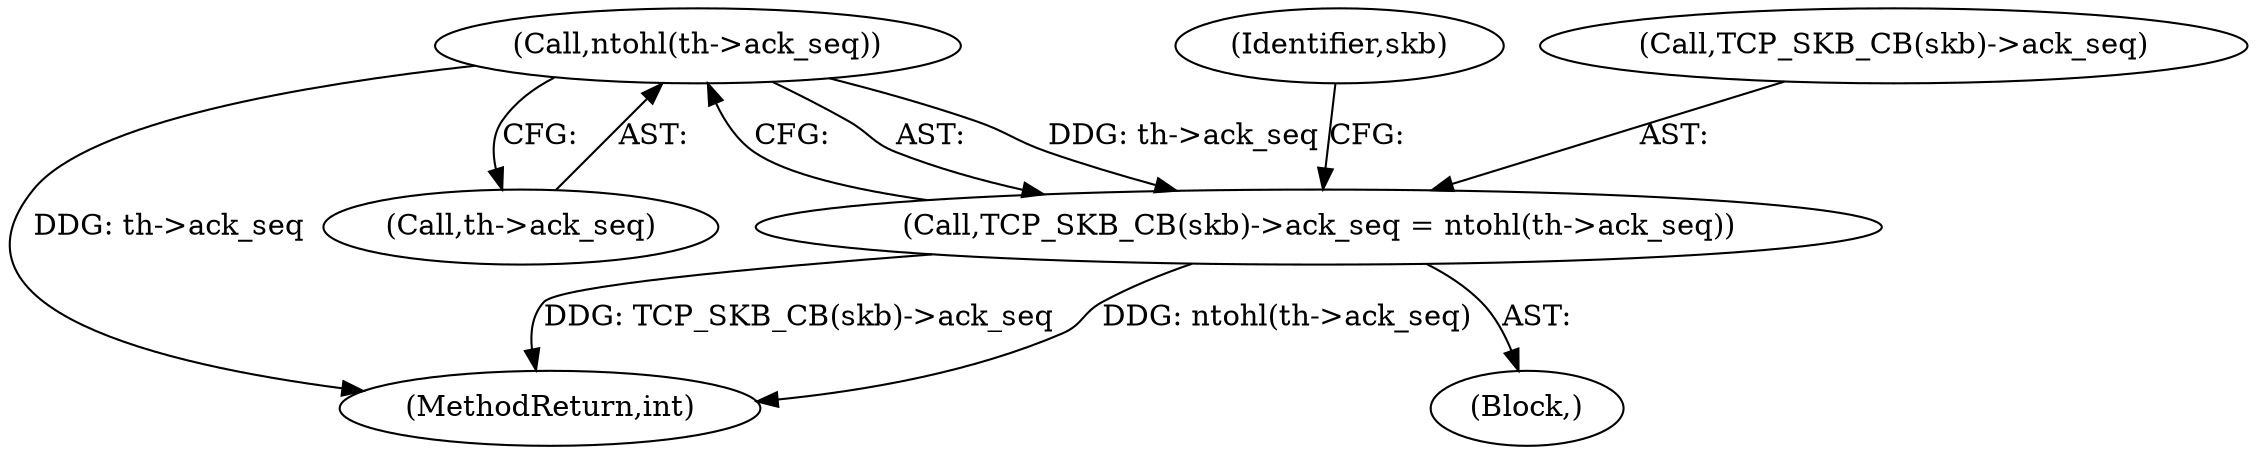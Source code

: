 digraph "0_linux_ac6e780070e30e4c35bd395acfe9191e6268bdd3@pointer" {
"1000237" [label="(Call,ntohl(th->ack_seq))"];
"1000232" [label="(Call,TCP_SKB_CB(skb)->ack_seq = ntohl(th->ack_seq))"];
"1000609" [label="(MethodReturn,int)"];
"1000237" [label="(Call,ntohl(th->ack_seq))"];
"1000244" [label="(Identifier,skb)"];
"1000238" [label="(Call,th->ack_seq)"];
"1000232" [label="(Call,TCP_SKB_CB(skb)->ack_seq = ntohl(th->ack_seq))"];
"1000233" [label="(Call,TCP_SKB_CB(skb)->ack_seq)"];
"1000108" [label="(Block,)"];
"1000237" -> "1000232"  [label="AST: "];
"1000237" -> "1000238"  [label="CFG: "];
"1000238" -> "1000237"  [label="AST: "];
"1000232" -> "1000237"  [label="CFG: "];
"1000237" -> "1000609"  [label="DDG: th->ack_seq"];
"1000237" -> "1000232"  [label="DDG: th->ack_seq"];
"1000232" -> "1000108"  [label="AST: "];
"1000233" -> "1000232"  [label="AST: "];
"1000244" -> "1000232"  [label="CFG: "];
"1000232" -> "1000609"  [label="DDG: ntohl(th->ack_seq)"];
"1000232" -> "1000609"  [label="DDG: TCP_SKB_CB(skb)->ack_seq"];
}
